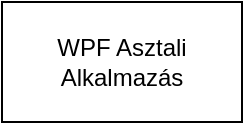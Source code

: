 <mxfile version="22.0.8" type="github">
  <diagram name="1 oldal" id="4mInSGxOfqtwpyQyavi3">
    <mxGraphModel dx="1434" dy="754" grid="1" gridSize="10" guides="1" tooltips="1" connect="1" arrows="1" fold="1" page="1" pageScale="1" pageWidth="827" pageHeight="1169" math="0" shadow="0">
      <root>
        <mxCell id="0" />
        <mxCell id="1" parent="0" />
        <mxCell id="b72DnTZtnjNwShclTDmI-1" value="WPF Asztali Alkalmazás" style="rounded=0;whiteSpace=wrap;html=1;" parent="1" vertex="1">
          <mxGeometry x="40" y="10" width="120" height="60" as="geometry" />
        </mxCell>
      </root>
    </mxGraphModel>
  </diagram>
</mxfile>
